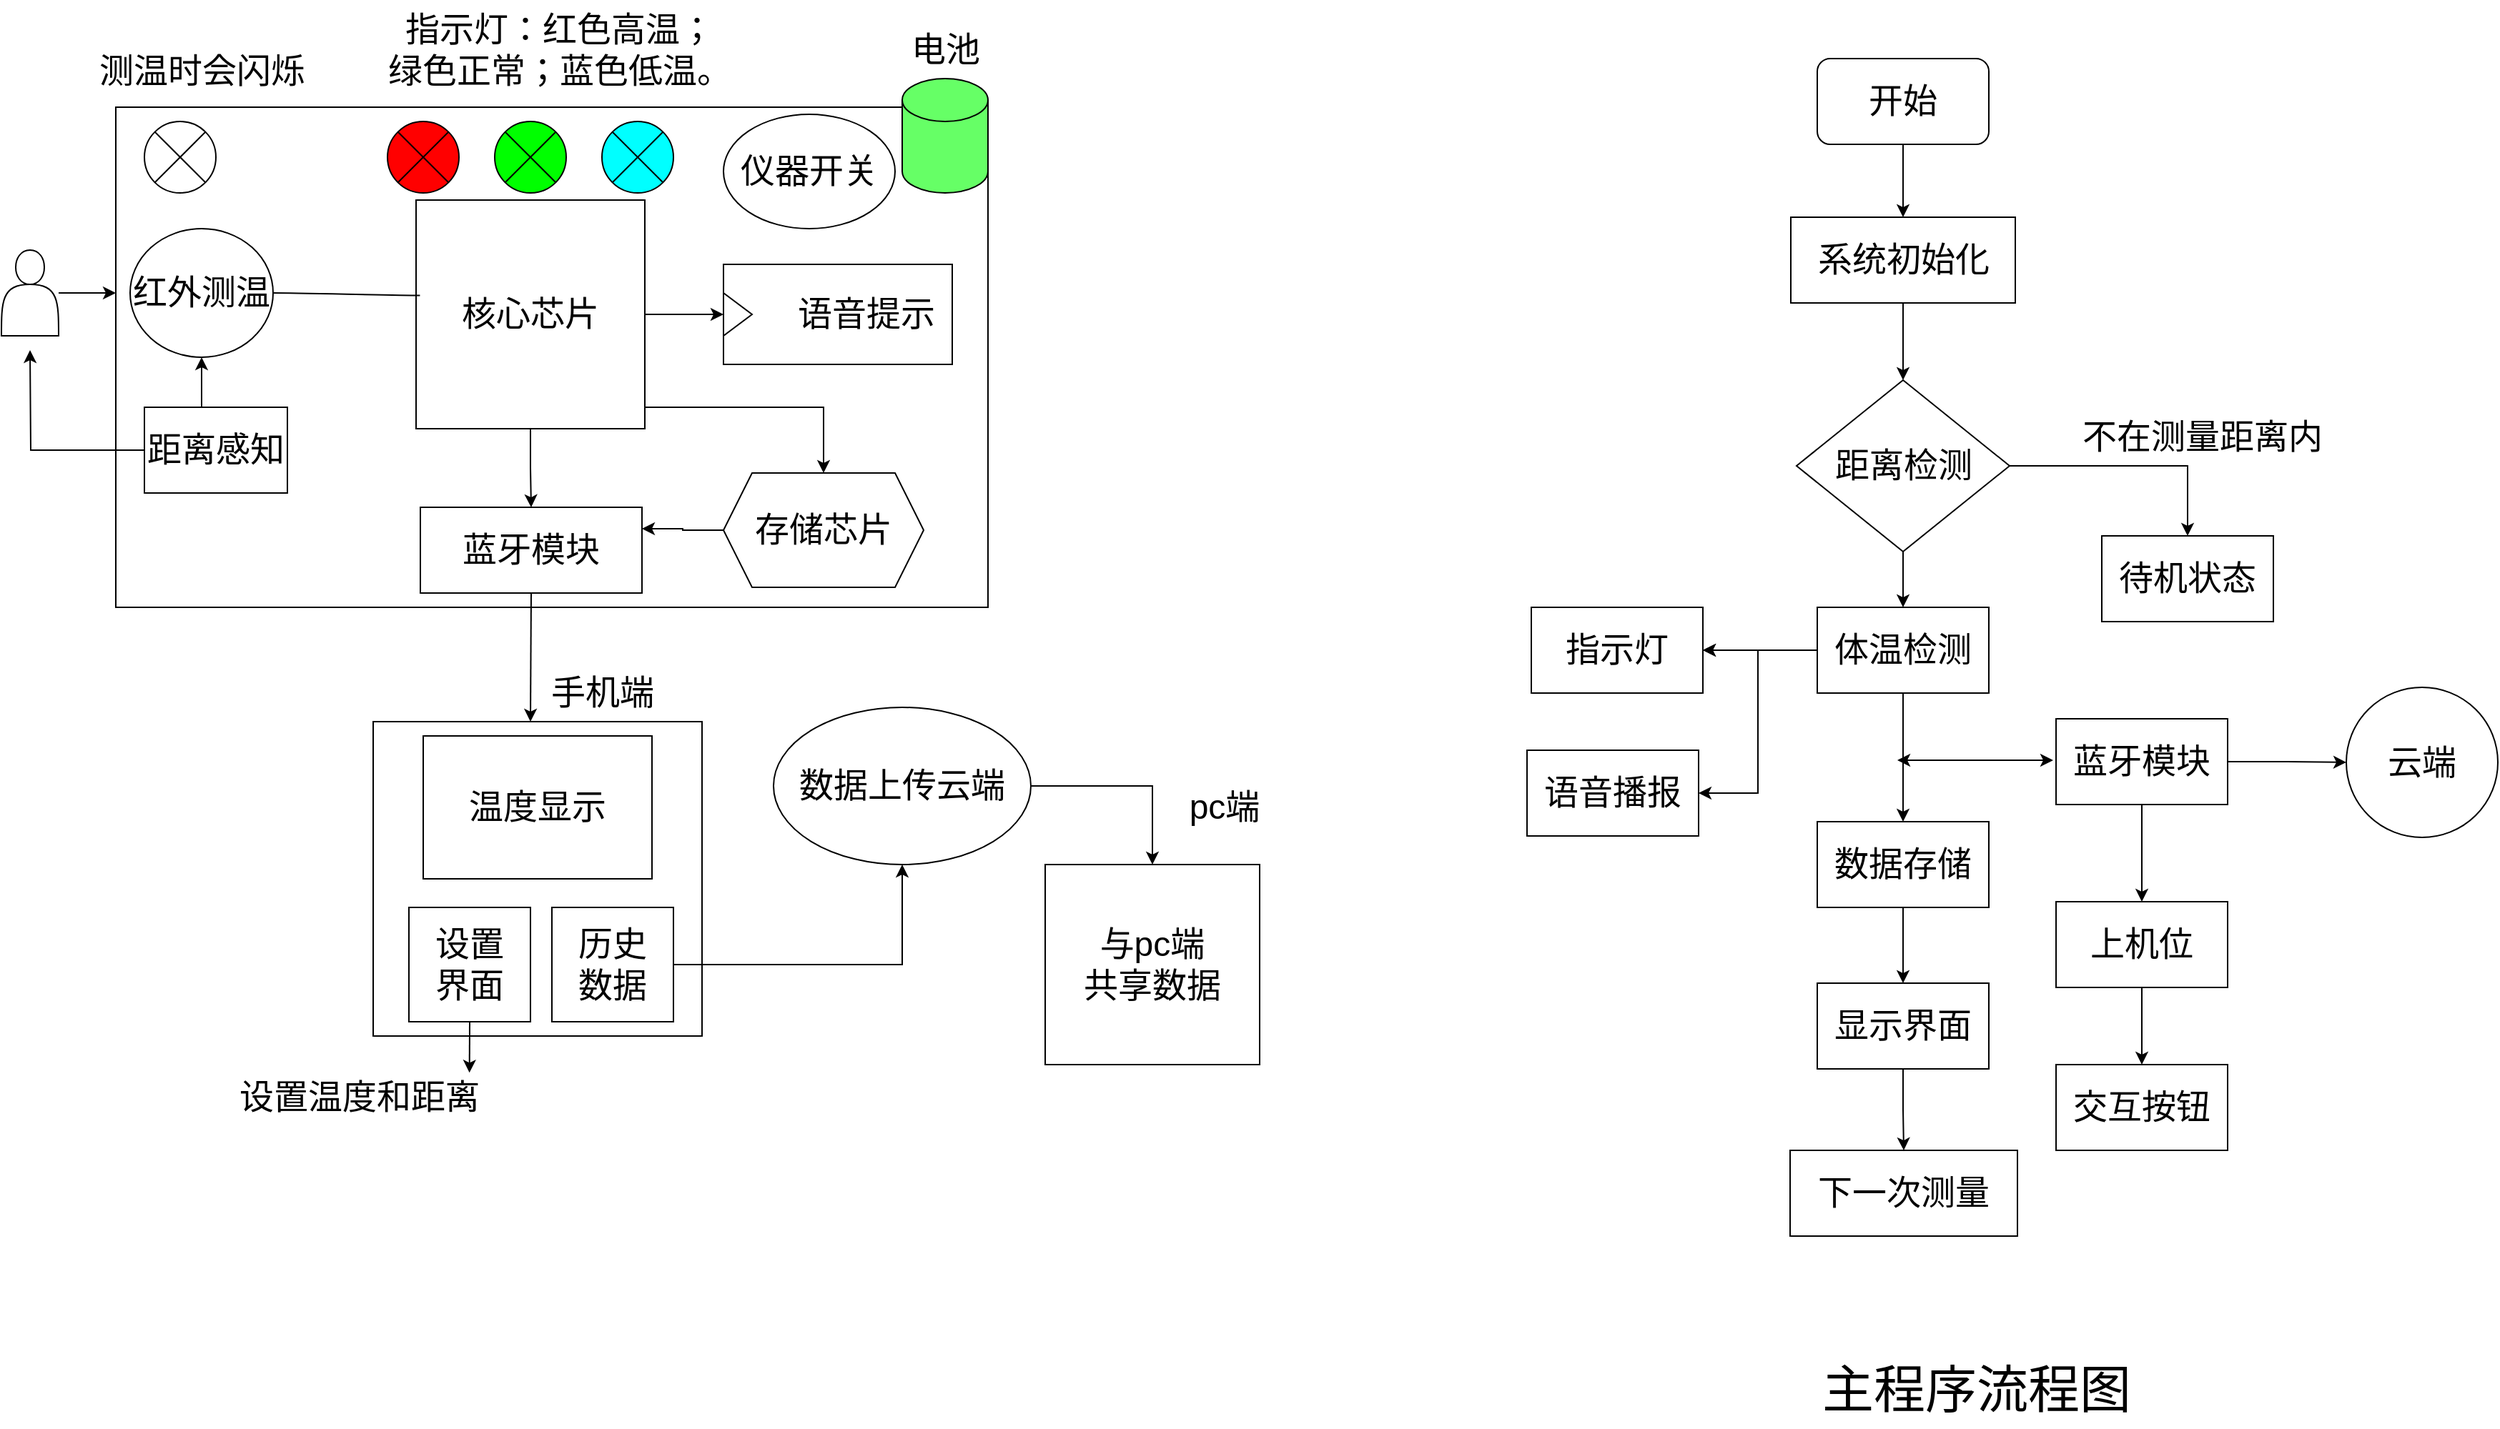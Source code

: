 <mxfile version="24.0.7" type="github">
  <diagram name="Page-1" id="2a216829-ef6e-dabb-86c1-c78162f3ba2b">
    <mxGraphModel dx="1002" dy="577" grid="0" gridSize="500" guides="1" tooltips="1" connect="1" arrows="1" fold="0" page="0" pageScale="1" pageWidth="850" pageHeight="1100" background="none" math="0" shadow="0">
      <root>
        <mxCell id="0" />
        <mxCell id="1" parent="0" />
        <mxCell id="-mKgr95Z99W6VE-P67Nl-3" value="" style="edgeStyle=orthogonalEdgeStyle;rounded=0;orthogonalLoop=1;jettySize=auto;html=1;" parent="1" source="-mKgr95Z99W6VE-P67Nl-1" target="-mKgr95Z99W6VE-P67Nl-2" edge="1">
          <mxGeometry relative="1" as="geometry">
            <Array as="points">
              <mxPoint x="110" y="361" />
              <mxPoint x="110" y="361" />
            </Array>
          </mxGeometry>
        </mxCell>
        <mxCell id="-mKgr95Z99W6VE-P67Nl-1" value="" style="shape=actor;whiteSpace=wrap;html=1;" parent="1" vertex="1">
          <mxGeometry y="331" width="40" height="60" as="geometry" />
        </mxCell>
        <mxCell id="-mKgr95Z99W6VE-P67Nl-2" value="" style="whiteSpace=wrap;html=1;" parent="1" vertex="1">
          <mxGeometry x="80" y="231" width="610" height="350" as="geometry" />
        </mxCell>
        <mxCell id="-mKgr95Z99W6VE-P67Nl-4" value="&lt;font style=&quot;font-size: 24px;&quot;&gt;红外测温&lt;/font&gt;" style="ellipse;whiteSpace=wrap;html=1;align=center;newEdgeStyle={&quot;edgeStyle&quot;:&quot;entityRelationEdgeStyle&quot;,&quot;startArrow&quot;:&quot;none&quot;,&quot;endArrow&quot;:&quot;none&quot;,&quot;segment&quot;:10,&quot;curved&quot;:1,&quot;sourcePerimeterSpacing&quot;:0,&quot;targetPerimeterSpacing&quot;:0};treeFolding=1;treeMoving=1;" parent="1" vertex="1">
          <mxGeometry x="90" y="316" width="100" height="90" as="geometry" />
        </mxCell>
        <mxCell id="-mKgr95Z99W6VE-P67Nl-6" value="" style="shape=cylinder3;whiteSpace=wrap;html=1;boundedLbl=1;backgroundOutline=1;size=15;fillColor=#66FF66;" parent="1" vertex="1">
          <mxGeometry x="630" y="211" width="60" height="80" as="geometry" />
        </mxCell>
        <mxCell id="-mKgr95Z99W6VE-P67Nl-7" value="&lt;font style=&quot;font-size: 24px;&quot;&gt;电池&lt;/font&gt;" style="text;html=1;align=center;verticalAlign=middle;resizable=0;points=[];autosize=1;strokeColor=none;fillColor=none;" parent="1" vertex="1">
          <mxGeometry x="625" y="171" width="70" height="40" as="geometry" />
        </mxCell>
        <mxCell id="-mKgr95Z99W6VE-P67Nl-8" value="" style="shape=sumEllipse;perimeter=ellipsePerimeter;whiteSpace=wrap;html=1;backgroundOutline=1;" parent="1" vertex="1">
          <mxGeometry x="100" y="241" width="50" height="50" as="geometry" />
        </mxCell>
        <mxCell id="-mKgr95Z99W6VE-P67Nl-9" value="&lt;div&gt;&lt;font style=&quot;font-size: 24px;&quot;&gt;测温时会闪烁&lt;/font&gt;&lt;/div&gt;" style="text;html=1;align=center;verticalAlign=middle;resizable=0;points=[];autosize=1;strokeColor=none;fillColor=none;" parent="1" vertex="1">
          <mxGeometry x="55" y="186" width="170" height="40" as="geometry" />
        </mxCell>
        <mxCell id="-mKgr95Z99W6VE-P67Nl-28" style="edgeStyle=orthogonalEdgeStyle;rounded=0;orthogonalLoop=1;jettySize=auto;html=1;exitX=1;exitY=0.5;exitDx=0;exitDy=0;entryX=0;entryY=0.5;entryDx=0;entryDy=0;" parent="1" source="-mKgr95Z99W6VE-P67Nl-11" target="-mKgr95Z99W6VE-P67Nl-26" edge="1">
          <mxGeometry relative="1" as="geometry" />
        </mxCell>
        <mxCell id="-mKgr95Z99W6VE-P67Nl-38" style="edgeStyle=orthogonalEdgeStyle;rounded=0;orthogonalLoop=1;jettySize=auto;html=1;exitX=0.5;exitY=1;exitDx=0;exitDy=0;entryX=0.5;entryY=0;entryDx=0;entryDy=0;" parent="1" source="-mKgr95Z99W6VE-P67Nl-11" target="-mKgr95Z99W6VE-P67Nl-25" edge="1">
          <mxGeometry relative="1" as="geometry" />
        </mxCell>
        <mxCell id="-mKgr95Z99W6VE-P67Nl-41" style="edgeStyle=orthogonalEdgeStyle;rounded=0;orthogonalLoop=1;jettySize=auto;html=1;exitX=1;exitY=0.75;exitDx=0;exitDy=0;entryX=0.5;entryY=0;entryDx=0;entryDy=0;" parent="1" source="-mKgr95Z99W6VE-P67Nl-11" target="-mKgr95Z99W6VE-P67Nl-39" edge="1">
          <mxGeometry relative="1" as="geometry">
            <Array as="points">
              <mxPoint x="450" y="441" />
              <mxPoint x="575" y="441" />
            </Array>
          </mxGeometry>
        </mxCell>
        <mxCell id="-mKgr95Z99W6VE-P67Nl-11" value="&lt;font style=&quot;font-size: 24px;&quot;&gt;核心芯片&lt;/font&gt;" style="whiteSpace=wrap;html=1;aspect=fixed;" parent="1" vertex="1">
          <mxGeometry x="290" y="296" width="160" height="160" as="geometry" />
        </mxCell>
        <mxCell id="-mKgr95Z99W6VE-P67Nl-36" style="edgeStyle=orthogonalEdgeStyle;rounded=0;orthogonalLoop=1;jettySize=auto;html=1;exitX=0;exitY=0.5;exitDx=0;exitDy=0;" parent="1" source="-mKgr95Z99W6VE-P67Nl-12" edge="1">
          <mxGeometry relative="1" as="geometry">
            <mxPoint x="20" y="401" as="targetPoint" />
          </mxGeometry>
        </mxCell>
        <mxCell id="-mKgr95Z99W6VE-P67Nl-37" style="edgeStyle=orthogonalEdgeStyle;rounded=0;orthogonalLoop=1;jettySize=auto;html=1;exitX=0.5;exitY=0;exitDx=0;exitDy=0;entryX=0.5;entryY=1;entryDx=0;entryDy=0;" parent="1" source="-mKgr95Z99W6VE-P67Nl-12" target="-mKgr95Z99W6VE-P67Nl-4" edge="1">
          <mxGeometry relative="1" as="geometry" />
        </mxCell>
        <mxCell id="-mKgr95Z99W6VE-P67Nl-12" value="&lt;font style=&quot;font-size: 24px;&quot;&gt;距离感知&lt;/font&gt;" style="rounded=0;whiteSpace=wrap;html=1;" parent="1" vertex="1">
          <mxGeometry x="100" y="441" width="100" height="60" as="geometry" />
        </mxCell>
        <mxCell id="-mKgr95Z99W6VE-P67Nl-13" value="" style="shape=sumEllipse;perimeter=ellipsePerimeter;whiteSpace=wrap;html=1;backgroundOutline=1;strokeColor=#000000;shadow=0;fillColor=#FF0000;" parent="1" vertex="1">
          <mxGeometry x="270" y="241" width="50" height="50" as="geometry" />
        </mxCell>
        <mxCell id="-mKgr95Z99W6VE-P67Nl-15" value="" style="shape=sumEllipse;perimeter=ellipsePerimeter;whiteSpace=wrap;html=1;backgroundOutline=1;strokeColor=#000000;fillColor=#00FF00;" parent="1" vertex="1">
          <mxGeometry x="345" y="241" width="50" height="50" as="geometry" />
        </mxCell>
        <mxCell id="-mKgr95Z99W6VE-P67Nl-16" value="" style="shape=sumEllipse;perimeter=ellipsePerimeter;whiteSpace=wrap;html=1;backgroundOutline=1;strokeColor=#000000;fillColor=#00FFFF;" parent="1" vertex="1">
          <mxGeometry x="420" y="241" width="50" height="50" as="geometry" />
        </mxCell>
        <mxCell id="-mKgr95Z99W6VE-P67Nl-18" value="&lt;font style=&quot;font-size: 24px;&quot;&gt;指示灯：&lt;/font&gt;&lt;span style=&quot;font-size: 24px; background-color: initial;&quot;&gt;红色高温；&lt;/span&gt;&lt;div&gt;&lt;div&gt;&lt;font style=&quot;font-size: 24px;&quot;&gt;绿色正常；&lt;/font&gt;&lt;span style=&quot;font-size: 24px; background-color: initial;&quot;&gt;蓝色低温。&lt;/span&gt;&lt;/div&gt;&lt;/div&gt;" style="text;html=1;align=center;verticalAlign=middle;resizable=0;points=[];autosize=1;strokeColor=none;fillColor=none;" parent="1" vertex="1">
          <mxGeometry x="260" y="156" width="260" height="70" as="geometry" />
        </mxCell>
        <mxCell id="-mKgr95Z99W6VE-P67Nl-19" value="&lt;font style=&quot;font-size: 24px;&quot;&gt;仪器开关&lt;/font&gt;" style="ellipse;whiteSpace=wrap;html=1;" parent="1" vertex="1">
          <mxGeometry x="505" y="236" width="120" height="80" as="geometry" />
        </mxCell>
        <mxCell id="-mKgr95Z99W6VE-P67Nl-22" style="edgeStyle=entityRelationEdgeStyle;rounded=0;orthogonalLoop=1;jettySize=auto;html=1;startArrow=none;endArrow=none;segment=10;curved=1;sourcePerimeterSpacing=0;targetPerimeterSpacing=0;exitX=1;exitY=0.5;exitDx=0;exitDy=0;entryX=0.017;entryY=0.417;entryDx=0;entryDy=0;entryPerimeter=0;" parent="1" source="-mKgr95Z99W6VE-P67Nl-4" target="-mKgr95Z99W6VE-P67Nl-11" edge="1">
          <mxGeometry relative="1" as="geometry" />
        </mxCell>
        <mxCell id="-mKgr95Z99W6VE-P67Nl-43" style="edgeStyle=orthogonalEdgeStyle;rounded=0;orthogonalLoop=1;jettySize=auto;html=1;exitX=0.5;exitY=1;exitDx=0;exitDy=0;" parent="1" source="-mKgr95Z99W6VE-P67Nl-25" edge="1">
          <mxGeometry relative="1" as="geometry">
            <mxPoint x="370" y="661" as="targetPoint" />
          </mxGeometry>
        </mxCell>
        <mxCell id="-mKgr95Z99W6VE-P67Nl-25" value="&lt;font style=&quot;font-size: 24px;&quot;&gt;蓝牙模块&lt;/font&gt;" style="rounded=0;whiteSpace=wrap;html=1;" parent="1" vertex="1">
          <mxGeometry x="293" y="511" width="155" height="60" as="geometry" />
        </mxCell>
        <mxCell id="-mKgr95Z99W6VE-P67Nl-26" value="&lt;font style=&quot;font-size: 24px;&quot;&gt;&amp;nbsp; &amp;nbsp; &amp;nbsp; 语音提示&lt;/font&gt;" style="html=1;whiteSpace=wrap;container=1;recursiveResize=0;collapsible=0;" parent="1" vertex="1">
          <mxGeometry x="505" y="341" width="160" height="70" as="geometry" />
        </mxCell>
        <mxCell id="-mKgr95Z99W6VE-P67Nl-27" value="" style="triangle;html=1;whiteSpace=wrap;" parent="-mKgr95Z99W6VE-P67Nl-26" vertex="1">
          <mxGeometry y="20" width="20" height="30" as="geometry" />
        </mxCell>
        <mxCell id="-mKgr95Z99W6VE-P67Nl-42" style="edgeStyle=orthogonalEdgeStyle;rounded=0;orthogonalLoop=1;jettySize=auto;html=1;exitX=0;exitY=0.5;exitDx=0;exitDy=0;entryX=1;entryY=0.25;entryDx=0;entryDy=0;" parent="1" source="-mKgr95Z99W6VE-P67Nl-39" target="-mKgr95Z99W6VE-P67Nl-25" edge="1">
          <mxGeometry relative="1" as="geometry" />
        </mxCell>
        <mxCell id="-mKgr95Z99W6VE-P67Nl-39" value="&lt;font style=&quot;font-size: 24px;&quot;&gt;存储芯片&lt;/font&gt;" style="shape=hexagon;perimeter=hexagonPerimeter2;whiteSpace=wrap;html=1;fixedSize=1;" parent="1" vertex="1">
          <mxGeometry x="505" y="487" width="140" height="80" as="geometry" />
        </mxCell>
        <mxCell id="-mKgr95Z99W6VE-P67Nl-44" value="" style="rounded=0;whiteSpace=wrap;html=1;" parent="1" vertex="1">
          <mxGeometry x="260" y="661" width="230" height="220" as="geometry" />
        </mxCell>
        <mxCell id="-mKgr95Z99W6VE-P67Nl-46" value="&lt;font style=&quot;font-size: 24px;&quot;&gt;手机端&lt;/font&gt;" style="text;html=1;align=center;verticalAlign=middle;resizable=0;points=[];autosize=1;strokeColor=none;fillColor=none;" parent="1" vertex="1">
          <mxGeometry x="370" y="621" width="100" height="40" as="geometry" />
        </mxCell>
        <mxCell id="-mKgr95Z99W6VE-P67Nl-47" value="&lt;font style=&quot;font-size: 24px;&quot;&gt;温度显示&lt;/font&gt;" style="rounded=0;whiteSpace=wrap;html=1;" parent="1" vertex="1">
          <mxGeometry x="295" y="671" width="160" height="100" as="geometry" />
        </mxCell>
        <mxCell id="-mKgr95Z99W6VE-P67Nl-55" style="edgeStyle=orthogonalEdgeStyle;rounded=0;orthogonalLoop=1;jettySize=auto;html=1;exitX=1;exitY=0.5;exitDx=0;exitDy=0;entryX=0.5;entryY=1;entryDx=0;entryDy=0;" parent="1" source="-mKgr95Z99W6VE-P67Nl-49" target="-mKgr95Z99W6VE-P67Nl-54" edge="1">
          <mxGeometry relative="1" as="geometry" />
        </mxCell>
        <mxCell id="-mKgr95Z99W6VE-P67Nl-49" value="&lt;font style=&quot;font-size: 24px;&quot;&gt;历史&lt;/font&gt;&lt;div&gt;&lt;font style=&quot;font-size: 24px;&quot;&gt;数据&lt;/font&gt;&lt;/div&gt;" style="rounded=0;whiteSpace=wrap;html=1;" parent="1" vertex="1">
          <mxGeometry x="385" y="791" width="85" height="80" as="geometry" />
        </mxCell>
        <mxCell id="-mKgr95Z99W6VE-P67Nl-50" value="&lt;span style=&quot;font-size: 24px;&quot;&gt;设置&lt;/span&gt;&lt;div&gt;&lt;span style=&quot;font-size: 24px;&quot;&gt;界面&lt;/span&gt;&lt;/div&gt;" style="rounded=0;whiteSpace=wrap;html=1;" parent="1" vertex="1">
          <mxGeometry x="285" y="791" width="85" height="80" as="geometry" />
        </mxCell>
        <mxCell id="-mKgr95Z99W6VE-P67Nl-52" value="&lt;font style=&quot;font-size: 24px;&quot;&gt;设置温度和距离&lt;/font&gt;" style="text;html=1;align=center;verticalAlign=middle;resizable=0;points=[];autosize=1;strokeColor=none;fillColor=none;" parent="1" vertex="1">
          <mxGeometry x="155" y="904" width="190" height="40" as="geometry" />
        </mxCell>
        <mxCell id="-mKgr95Z99W6VE-P67Nl-53" style="edgeStyle=orthogonalEdgeStyle;rounded=0;orthogonalLoop=1;jettySize=auto;html=1;exitX=0.5;exitY=1;exitDx=0;exitDy=0;entryX=0.907;entryY=0.067;entryDx=0;entryDy=0;entryPerimeter=0;" parent="1" source="-mKgr95Z99W6VE-P67Nl-50" target="-mKgr95Z99W6VE-P67Nl-52" edge="1">
          <mxGeometry relative="1" as="geometry" />
        </mxCell>
        <mxCell id="-mKgr95Z99W6VE-P67Nl-58" style="edgeStyle=orthogonalEdgeStyle;rounded=0;orthogonalLoop=1;jettySize=auto;html=1;exitX=1;exitY=0.5;exitDx=0;exitDy=0;entryX=0.5;entryY=0;entryDx=0;entryDy=0;" parent="1" source="-mKgr95Z99W6VE-P67Nl-54" target="-mKgr95Z99W6VE-P67Nl-56" edge="1">
          <mxGeometry relative="1" as="geometry" />
        </mxCell>
        <mxCell id="-mKgr95Z99W6VE-P67Nl-54" value="&lt;font style=&quot;font-size: 24px;&quot;&gt;数据上传云端&lt;/font&gt;" style="ellipse;whiteSpace=wrap;html=1;" parent="1" vertex="1">
          <mxGeometry x="540" y="651" width="180" height="110" as="geometry" />
        </mxCell>
        <mxCell id="-mKgr95Z99W6VE-P67Nl-56" value="&lt;font style=&quot;font-size: 24px;&quot;&gt;与pc端&lt;/font&gt;&lt;div&gt;&lt;font style=&quot;font-size: 24px;&quot;&gt;共享数据&lt;/font&gt;&lt;/div&gt;" style="whiteSpace=wrap;html=1;" parent="1" vertex="1">
          <mxGeometry x="730" y="761" width="150" height="140" as="geometry" />
        </mxCell>
        <mxCell id="-mKgr95Z99W6VE-P67Nl-59" value="&lt;font style=&quot;font-size: 24px;&quot;&gt;pc端&lt;/font&gt;" style="text;html=1;align=center;verticalAlign=middle;resizable=0;points=[];autosize=1;strokeColor=none;fillColor=none;" parent="1" vertex="1">
          <mxGeometry x="820" y="701" width="70" height="40" as="geometry" />
        </mxCell>
        <mxCell id="-mKgr95Z99W6VE-P67Nl-66" value="" style="edgeStyle=orthogonalEdgeStyle;rounded=0;orthogonalLoop=1;jettySize=auto;html=1;" parent="1" source="-mKgr95Z99W6VE-P67Nl-62" target="-mKgr95Z99W6VE-P67Nl-65" edge="1">
          <mxGeometry relative="1" as="geometry" />
        </mxCell>
        <mxCell id="-mKgr95Z99W6VE-P67Nl-62" value="&lt;font style=&quot;font-size: 24px;&quot;&gt;开始&lt;/font&gt;" style="rounded=1;whiteSpace=wrap;html=1;" parent="1" vertex="1">
          <mxGeometry x="1270" y="197" width="120" height="60" as="geometry" />
        </mxCell>
        <mxCell id="-mKgr95Z99W6VE-P67Nl-72" value="" style="edgeStyle=orthogonalEdgeStyle;rounded=0;orthogonalLoop=1;jettySize=auto;html=1;" parent="1" source="-mKgr95Z99W6VE-P67Nl-65" target="-mKgr95Z99W6VE-P67Nl-71" edge="1">
          <mxGeometry relative="1" as="geometry" />
        </mxCell>
        <mxCell id="-mKgr95Z99W6VE-P67Nl-65" value="&lt;font style=&quot;font-size: 24px;&quot;&gt;系统初始化&lt;/font&gt;" style="rounded=0;whiteSpace=wrap;html=1;" parent="1" vertex="1">
          <mxGeometry x="1251.5" y="308" width="157" height="60" as="geometry" />
        </mxCell>
        <mxCell id="-mKgr95Z99W6VE-P67Nl-74" value="" style="edgeStyle=orthogonalEdgeStyle;rounded=0;orthogonalLoop=1;jettySize=auto;html=1;" parent="1" source="-mKgr95Z99W6VE-P67Nl-71" target="-mKgr95Z99W6VE-P67Nl-73" edge="1">
          <mxGeometry relative="1" as="geometry" />
        </mxCell>
        <mxCell id="-mKgr95Z99W6VE-P67Nl-78" style="edgeStyle=orthogonalEdgeStyle;rounded=0;orthogonalLoop=1;jettySize=auto;html=1;exitX=1;exitY=0.5;exitDx=0;exitDy=0;entryX=0.5;entryY=0;entryDx=0;entryDy=0;" parent="1" source="-mKgr95Z99W6VE-P67Nl-71" target="-mKgr95Z99W6VE-P67Nl-76" edge="1">
          <mxGeometry relative="1" as="geometry" />
        </mxCell>
        <mxCell id="-mKgr95Z99W6VE-P67Nl-71" value="&lt;font style=&quot;font-size: 24px;&quot;&gt;距离检测&lt;/font&gt;" style="rhombus;whiteSpace=wrap;html=1;rounded=0;" parent="1" vertex="1">
          <mxGeometry x="1255.5" y="422" width="149" height="120" as="geometry" />
        </mxCell>
        <mxCell id="-mKgr95Z99W6VE-P67Nl-81" value="" style="edgeStyle=orthogonalEdgeStyle;rounded=0;orthogonalLoop=1;jettySize=auto;html=1;" parent="1" source="-mKgr95Z99W6VE-P67Nl-73" target="-mKgr95Z99W6VE-P67Nl-80" edge="1">
          <mxGeometry relative="1" as="geometry" />
        </mxCell>
        <mxCell id="-mKgr95Z99W6VE-P67Nl-87" value="" style="edgeStyle=orthogonalEdgeStyle;rounded=0;orthogonalLoop=1;jettySize=auto;html=1;" parent="1" source="-mKgr95Z99W6VE-P67Nl-73" target="-mKgr95Z99W6VE-P67Nl-86" edge="1">
          <mxGeometry relative="1" as="geometry" />
        </mxCell>
        <mxCell id="-mKgr95Z99W6VE-P67Nl-88" value="" style="edgeStyle=orthogonalEdgeStyle;rounded=0;orthogonalLoop=1;jettySize=auto;html=1;" parent="1" source="-mKgr95Z99W6VE-P67Nl-73" target="-mKgr95Z99W6VE-P67Nl-86" edge="1">
          <mxGeometry relative="1" as="geometry" />
        </mxCell>
        <mxCell id="-mKgr95Z99W6VE-P67Nl-91" style="edgeStyle=orthogonalEdgeStyle;rounded=0;orthogonalLoop=1;jettySize=auto;html=1;exitX=0;exitY=0.5;exitDx=0;exitDy=0;entryX=1;entryY=0.5;entryDx=0;entryDy=0;" parent="1" source="-mKgr95Z99W6VE-P67Nl-73" target="-mKgr95Z99W6VE-P67Nl-90" edge="1">
          <mxGeometry relative="1" as="geometry" />
        </mxCell>
        <mxCell id="-mKgr95Z99W6VE-P67Nl-73" value="&lt;span style=&quot;font-size: 24px;&quot;&gt;体温检测&lt;/span&gt;" style="whiteSpace=wrap;html=1;rounded=0;" parent="1" vertex="1">
          <mxGeometry x="1270" y="581" width="120" height="60" as="geometry" />
        </mxCell>
        <mxCell id="-mKgr95Z99W6VE-P67Nl-76" value="&lt;font style=&quot;font-size: 24px;&quot;&gt;待机状态&lt;/font&gt;" style="whiteSpace=wrap;html=1;rounded=0;" parent="1" vertex="1">
          <mxGeometry x="1469" y="531" width="120" height="60" as="geometry" />
        </mxCell>
        <mxCell id="-mKgr95Z99W6VE-P67Nl-79" value="&lt;font style=&quot;font-size: 24px;&quot;&gt;不在测量距离内&lt;/font&gt;" style="text;html=1;align=center;verticalAlign=middle;resizable=0;points=[];autosize=1;strokeColor=none;fillColor=none;" parent="1" vertex="1">
          <mxGeometry x="1446" y="441" width="186" height="41" as="geometry" />
        </mxCell>
        <mxCell id="-mKgr95Z99W6VE-P67Nl-97" value="" style="edgeStyle=orthogonalEdgeStyle;rounded=0;orthogonalLoop=1;jettySize=auto;html=1;" parent="1" source="-mKgr95Z99W6VE-P67Nl-80" target="-mKgr95Z99W6VE-P67Nl-96" edge="1">
          <mxGeometry relative="1" as="geometry" />
        </mxCell>
        <mxCell id="-mKgr95Z99W6VE-P67Nl-80" value="&lt;font style=&quot;font-size: 24px;&quot;&gt;数据存储&lt;/font&gt;" style="whiteSpace=wrap;html=1;rounded=0;" parent="1" vertex="1">
          <mxGeometry x="1270" y="731" width="120" height="60" as="geometry" />
        </mxCell>
        <mxCell id="-mKgr95Z99W6VE-P67Nl-82" value="" style="endArrow=classic;startArrow=classic;html=1;rounded=0;" parent="1" edge="1">
          <mxGeometry width="50" height="50" relative="1" as="geometry">
            <mxPoint x="1435" y="688" as="sourcePoint" />
            <mxPoint x="1326" y="688" as="targetPoint" />
          </mxGeometry>
        </mxCell>
        <mxCell id="-mKgr95Z99W6VE-P67Nl-85" value="" style="edgeStyle=orthogonalEdgeStyle;rounded=0;orthogonalLoop=1;jettySize=auto;html=1;" parent="1" source="-mKgr95Z99W6VE-P67Nl-83" target="-mKgr95Z99W6VE-P67Nl-84" edge="1">
          <mxGeometry relative="1" as="geometry" />
        </mxCell>
        <mxCell id="-mKgr95Z99W6VE-P67Nl-93" value="" style="edgeStyle=orthogonalEdgeStyle;rounded=0;orthogonalLoop=1;jettySize=auto;html=1;" parent="1" source="-mKgr95Z99W6VE-P67Nl-83" target="-mKgr95Z99W6VE-P67Nl-92" edge="1">
          <mxGeometry relative="1" as="geometry" />
        </mxCell>
        <mxCell id="-mKgr95Z99W6VE-P67Nl-83" value="&lt;font style=&quot;font-size: 24px;&quot;&gt;蓝牙模块&lt;/font&gt;" style="rounded=0;whiteSpace=wrap;html=1;" parent="1" vertex="1">
          <mxGeometry x="1437" y="659" width="120" height="60" as="geometry" />
        </mxCell>
        <mxCell id="-mKgr95Z99W6VE-P67Nl-84" value="&lt;font style=&quot;font-size: 24px;&quot;&gt;云端&lt;/font&gt;" style="ellipse;whiteSpace=wrap;html=1;rounded=0;" parent="1" vertex="1">
          <mxGeometry x="1640" y="637" width="106" height="105" as="geometry" />
        </mxCell>
        <mxCell id="-mKgr95Z99W6VE-P67Nl-86" value="&lt;font style=&quot;font-size: 24px;&quot;&gt;指示灯&lt;/font&gt;" style="whiteSpace=wrap;html=1;rounded=0;" parent="1" vertex="1">
          <mxGeometry x="1070" y="581" width="120" height="60" as="geometry" />
        </mxCell>
        <mxCell id="-mKgr95Z99W6VE-P67Nl-90" value="&lt;font style=&quot;font-size: 24px;&quot;&gt;语音播报&lt;/font&gt;" style="rounded=0;whiteSpace=wrap;html=1;" parent="1" vertex="1">
          <mxGeometry x="1067" y="681" width="120" height="60" as="geometry" />
        </mxCell>
        <mxCell id="-mKgr95Z99W6VE-P67Nl-95" value="" style="edgeStyle=orthogonalEdgeStyle;rounded=0;orthogonalLoop=1;jettySize=auto;html=1;" parent="1" source="-mKgr95Z99W6VE-P67Nl-92" target="-mKgr95Z99W6VE-P67Nl-94" edge="1">
          <mxGeometry relative="1" as="geometry" />
        </mxCell>
        <mxCell id="-mKgr95Z99W6VE-P67Nl-92" value="&lt;font style=&quot;font-size: 24px;&quot;&gt;上机位&lt;/font&gt;" style="whiteSpace=wrap;html=1;rounded=0;" parent="1" vertex="1">
          <mxGeometry x="1437" y="787" width="120" height="60" as="geometry" />
        </mxCell>
        <mxCell id="-mKgr95Z99W6VE-P67Nl-94" value="&lt;font style=&quot;font-size: 24px;&quot;&gt;交互按钮&lt;/font&gt;" style="whiteSpace=wrap;html=1;rounded=0;" parent="1" vertex="1">
          <mxGeometry x="1437" y="901" width="120" height="60" as="geometry" />
        </mxCell>
        <mxCell id="-mKgr95Z99W6VE-P67Nl-99" value="" style="edgeStyle=orthogonalEdgeStyle;rounded=0;orthogonalLoop=1;jettySize=auto;html=1;" parent="1" source="-mKgr95Z99W6VE-P67Nl-96" target="-mKgr95Z99W6VE-P67Nl-98" edge="1">
          <mxGeometry relative="1" as="geometry" />
        </mxCell>
        <mxCell id="-mKgr95Z99W6VE-P67Nl-96" value="&lt;font style=&quot;font-size: 24px;&quot;&gt;显示界面&lt;/font&gt;" style="whiteSpace=wrap;html=1;rounded=0;" parent="1" vertex="1">
          <mxGeometry x="1270" y="844" width="120" height="60" as="geometry" />
        </mxCell>
        <mxCell id="-mKgr95Z99W6VE-P67Nl-98" value="&lt;font style=&quot;font-size: 24px;&quot;&gt;下一次测量&lt;/font&gt;" style="whiteSpace=wrap;html=1;rounded=0;" parent="1" vertex="1">
          <mxGeometry x="1251" y="961" width="159" height="60" as="geometry" />
        </mxCell>
        <mxCell id="-mKgr95Z99W6VE-P67Nl-100" value="&lt;font style=&quot;font-size: 36px;&quot;&gt;主程序流程图&lt;/font&gt;" style="text;html=1;align=center;verticalAlign=middle;resizable=0;points=[];autosize=1;strokeColor=none;fillColor=none;" parent="1" vertex="1">
          <mxGeometry x="1264" y="1100" width="234" height="55" as="geometry" />
        </mxCell>
      </root>
    </mxGraphModel>
  </diagram>
</mxfile>

